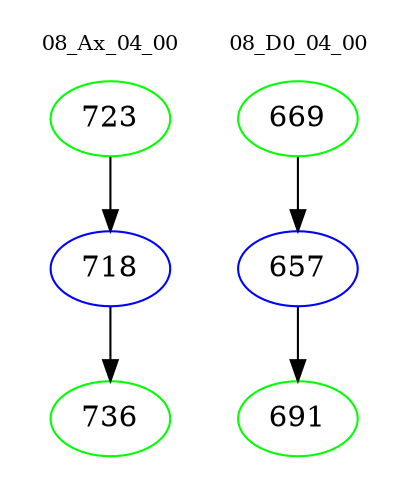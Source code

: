 digraph{
subgraph cluster_0 {
color = white
label = "08_Ax_04_00";
fontsize=10;
T0_723 [label="723", color="green"]
T0_723 -> T0_718 [color="black"]
T0_718 [label="718", color="blue"]
T0_718 -> T0_736 [color="black"]
T0_736 [label="736", color="green"]
}
subgraph cluster_1 {
color = white
label = "08_D0_04_00";
fontsize=10;
T1_669 [label="669", color="green"]
T1_669 -> T1_657 [color="black"]
T1_657 [label="657", color="blue"]
T1_657 -> T1_691 [color="black"]
T1_691 [label="691", color="green"]
}
}

